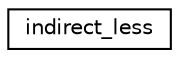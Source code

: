 digraph "Graphical Class Hierarchy"
{
  edge [fontname="Helvetica",fontsize="10",labelfontname="Helvetica",labelfontsize="10"];
  node [fontname="Helvetica",fontsize="10",shape=record];
  rankdir="LR";
  Node0 [label="indirect_less",height=0.2,width=0.4,color="black", fillcolor="white", style="filled",URL="$structindirect__less.html"];
}

